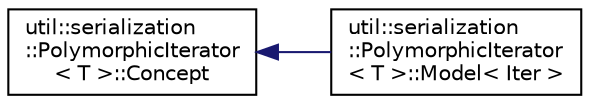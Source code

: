 digraph "Graphical Class Hierarchy"
{
 // LATEX_PDF_SIZE
  edge [fontname="Helvetica",fontsize="10",labelfontname="Helvetica",labelfontsize="10"];
  node [fontname="Helvetica",fontsize="10",shape=record];
  rankdir="LR";
  Node0 [label="util::serialization\l::PolymorphicIterator\l\< T \>::Concept",height=0.2,width=0.4,color="black", fillcolor="white", style="filled",URL="$structutil_1_1serialization_1_1_polymorphic_iterator_1_1_concept.html",tooltip=" "];
  Node0 -> Node1 [dir="back",color="midnightblue",fontsize="10",style="solid",fontname="Helvetica"];
  Node1 [label="util::serialization\l::PolymorphicIterator\l\< T \>::Model\< Iter \>",height=0.2,width=0.4,color="black", fillcolor="white", style="filled",URL="$classutil_1_1serialization_1_1_polymorphic_iterator_1_1_model.html",tooltip=" "];
}
